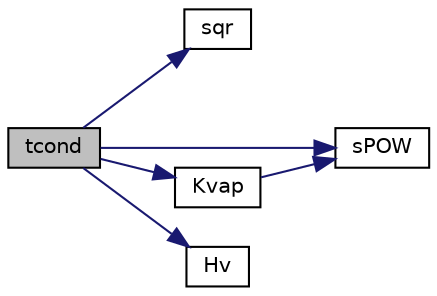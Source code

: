digraph "tcond"
{
  edge [fontname="Helvetica",fontsize="10",labelfontname="Helvetica",labelfontsize="10"];
  node [fontname="Helvetica",fontsize="10",shape=record];
  rankdir="LR";
  Node1 [label="tcond",height=0.2,width=0.4,color="black", fillcolor="grey75", style="filled", fontcolor="black"];
  Node1 -> Node2 [color="midnightblue",fontsize="10",style="solid",fontname="Helvetica"];
  Node2 [label="sqr",height=0.2,width=0.4,color="black", fillcolor="white", style="filled",URL="$fof__soi_8c.html#a1a35cac9977f5ee55e3378655cb905d4"];
  Node1 -> Node3 [color="midnightblue",fontsize="10",style="solid",fontname="Helvetica"];
  Node3 [label="sPOW",height=0.2,width=0.4,color="black", fillcolor="white", style="filled",URL="$fof__soi_8c.html#a79bb97148b62dfb05e35bb6fb5af4f26"];
  Node1 -> Node4 [color="midnightblue",fontsize="10",style="solid",fontname="Helvetica"];
  Node4 [label="Kvap",height=0.2,width=0.4,color="black", fillcolor="white", style="filled",URL="$fof__soi_8c.html#aa636a5669ea4771c25f435cf81350e41"];
  Node4 -> Node3 [color="midnightblue",fontsize="10",style="solid",fontname="Helvetica"];
  Node1 -> Node5 [color="midnightblue",fontsize="10",style="solid",fontname="Helvetica"];
  Node5 [label="Hv",height=0.2,width=0.4,color="black", fillcolor="white", style="filled",URL="$fof__soi_8c.html#a6acd8711a06a477da2c1eb081b5986ed"];
}
